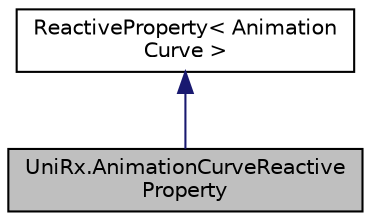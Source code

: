 digraph "UniRx.AnimationCurveReactiveProperty"
{
 // LATEX_PDF_SIZE
  edge [fontname="Helvetica",fontsize="10",labelfontname="Helvetica",labelfontsize="10"];
  node [fontname="Helvetica",fontsize="10",shape=record];
  Node1 [label="UniRx.AnimationCurveReactive\lProperty",height=0.2,width=0.4,color="black", fillcolor="grey75", style="filled", fontcolor="black",tooltip="Inspectable ReactiveProperty."];
  Node2 -> Node1 [dir="back",color="midnightblue",fontsize="10",style="solid"];
  Node2 [label="ReactiveProperty\< Animation\lCurve \>",height=0.2,width=0.4,color="black", fillcolor="white", style="filled",URL="$class_uni_rx_1_1_reactive_property.html",tooltip=" "];
}
